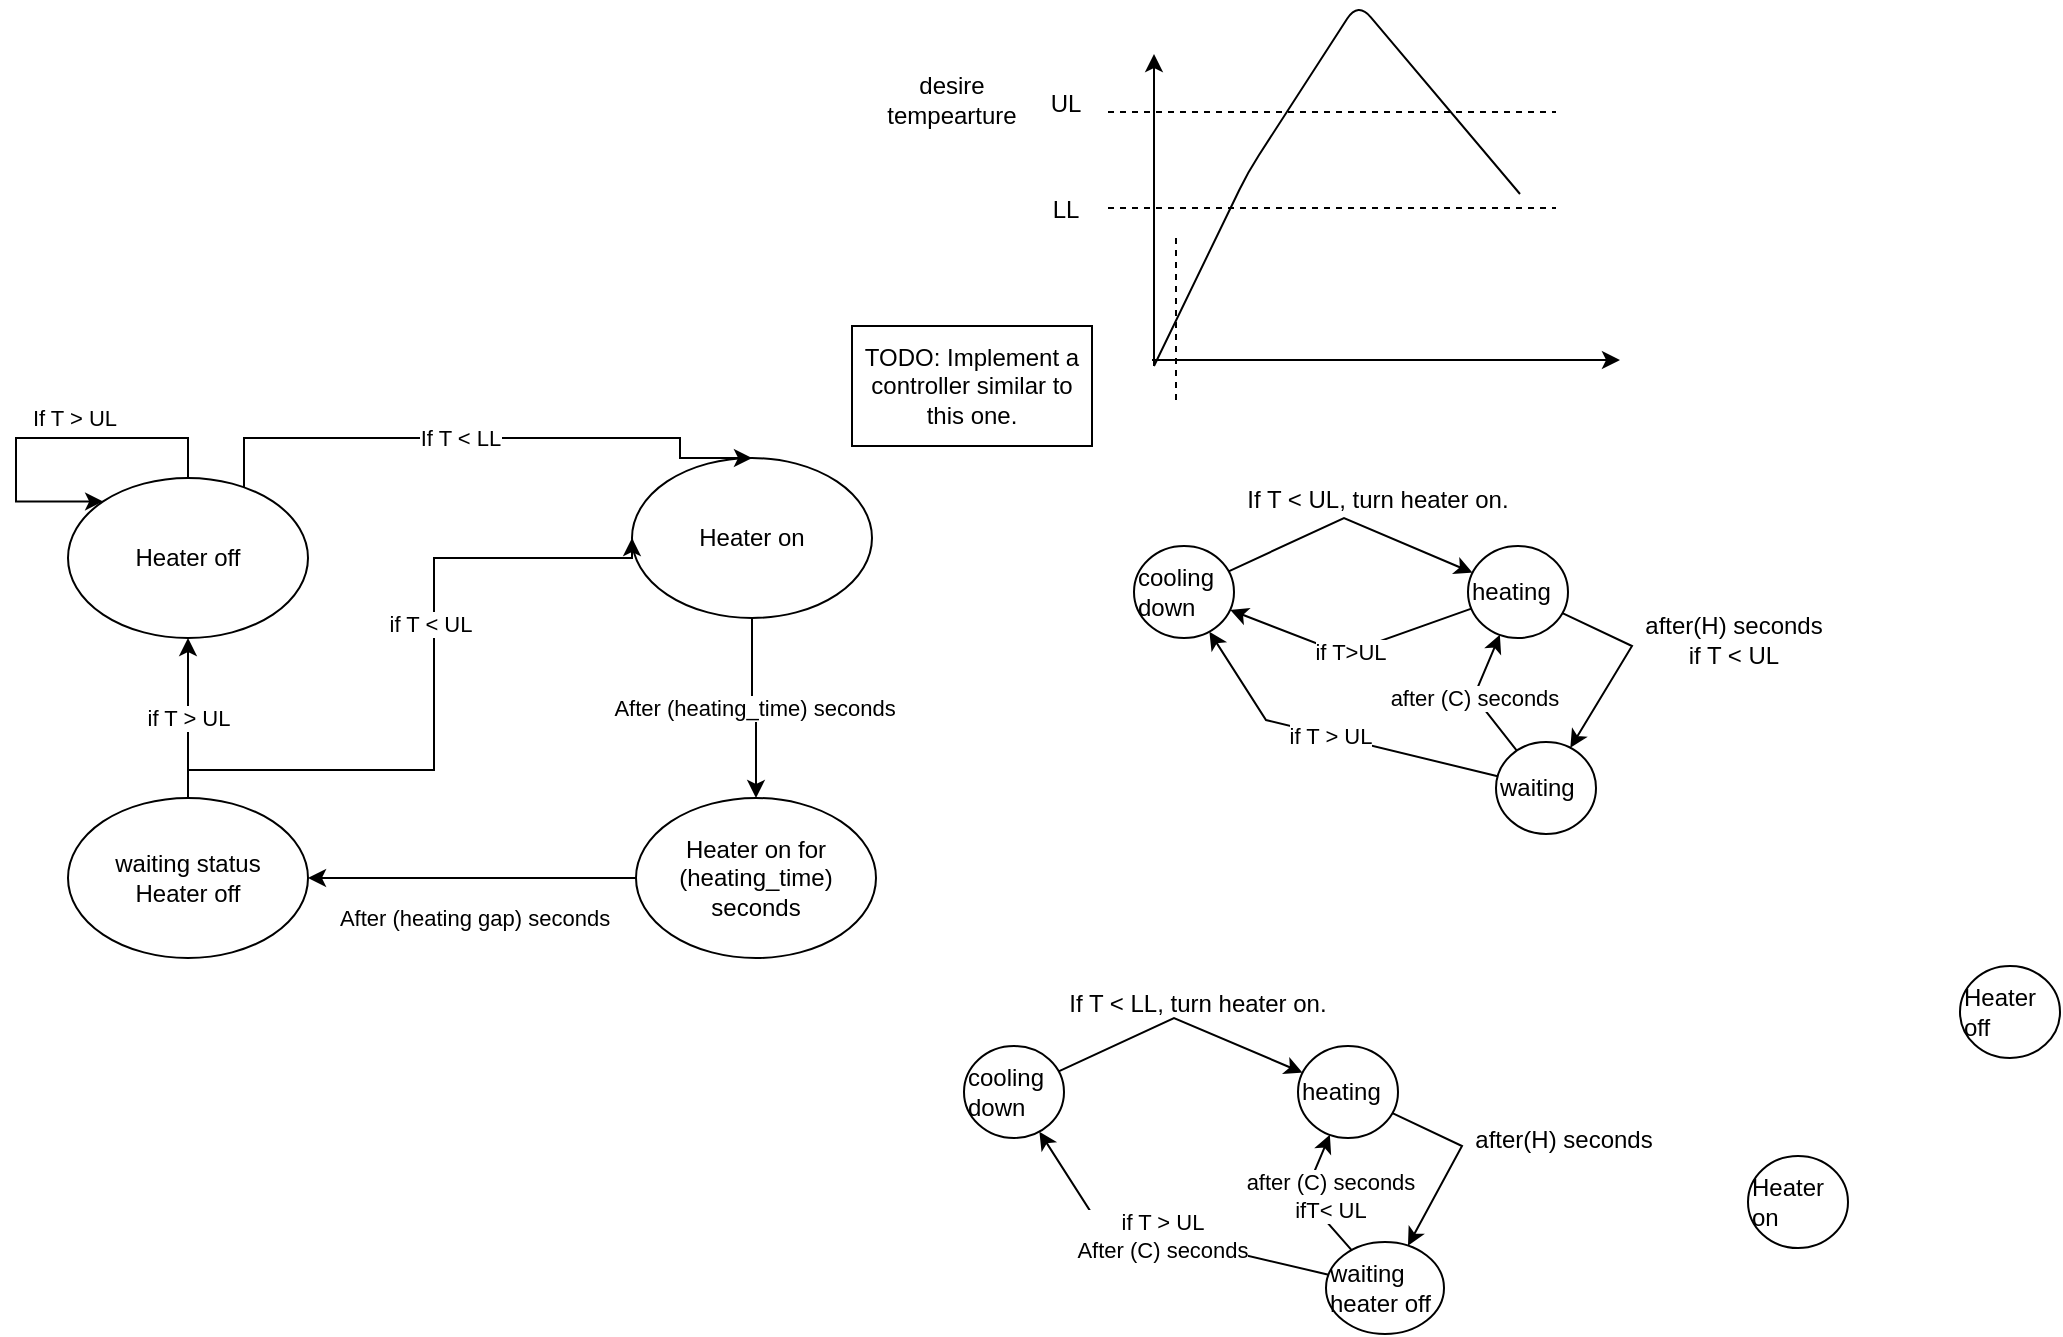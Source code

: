 <mxfile compressed="false" version="13.9.9" type="device">
  <diagram id="1IEk_Nb3fTFsxIXIZDjR" name="Page-1">
    <mxGraphModel dx="1284" dy="1546" grid="0" gridSize="10" guides="1" tooltips="1" connect="1" arrows="1" fold="1" page="0" pageScale="1" pageWidth="850" pageHeight="1100" math="1" shadow="0">
      <root>
        <mxCell id="0" />
        <mxCell id="1" parent="0" />
        <mxCell id="uW7ezQgV0k-P454FJZdh-2" value="" style="endArrow=classic;html=1;" parent="1" edge="1">
          <mxGeometry width="50" height="50" relative="1" as="geometry">
            <mxPoint x="20" y="-175" as="sourcePoint" />
            <mxPoint x="20" y="-331" as="targetPoint" />
          </mxGeometry>
        </mxCell>
        <mxCell id="uW7ezQgV0k-P454FJZdh-3" value="" style="endArrow=classic;html=1;" parent="1" edge="1">
          <mxGeometry width="50" height="50" relative="1" as="geometry">
            <mxPoint x="19" y="-178" as="sourcePoint" />
            <mxPoint x="253" y="-178" as="targetPoint" />
          </mxGeometry>
        </mxCell>
        <mxCell id="uW7ezQgV0k-P454FJZdh-4" value="" style="endArrow=none;html=1;" parent="1" edge="1">
          <mxGeometry width="50" height="50" relative="1" as="geometry">
            <mxPoint x="20" y="-175" as="sourcePoint" />
            <mxPoint x="203" y="-261" as="targetPoint" />
            <Array as="points">
              <mxPoint x="67" y="-272" />
              <mxPoint x="122" y="-357" />
            </Array>
          </mxGeometry>
        </mxCell>
        <mxCell id="uW7ezQgV0k-P454FJZdh-6" value="" style="endArrow=none;html=1;dashed=1;" parent="1" edge="1">
          <mxGeometry width="50" height="50" relative="1" as="geometry">
            <mxPoint x="-3" y="-302" as="sourcePoint" />
            <mxPoint x="221" y="-302" as="targetPoint" />
          </mxGeometry>
        </mxCell>
        <mxCell id="uW7ezQgV0k-P454FJZdh-7" value="" style="endArrow=none;html=1;dashed=1;" parent="1" edge="1">
          <mxGeometry width="50" height="50" relative="1" as="geometry">
            <mxPoint x="-3" y="-254.0" as="sourcePoint" />
            <mxPoint x="221" y="-254.0" as="targetPoint" />
          </mxGeometry>
        </mxCell>
        <mxCell id="uW7ezQgV0k-P454FJZdh-8" value="UL" style="text;html=1;strokeColor=none;fillColor=none;align=center;verticalAlign=middle;whiteSpace=wrap;rounded=0;" parent="1" vertex="1">
          <mxGeometry x="-44" y="-316" width="40" height="20" as="geometry" />
        </mxCell>
        <mxCell id="uW7ezQgV0k-P454FJZdh-10" value="LL" style="text;html=1;strokeColor=none;fillColor=none;align=center;verticalAlign=middle;whiteSpace=wrap;rounded=0;" parent="1" vertex="1">
          <mxGeometry x="-44" y="-263" width="40" height="20" as="geometry" />
        </mxCell>
        <mxCell id="uW7ezQgV0k-P454FJZdh-11" value="" style="endArrow=none;html=1;dashed=1;" parent="1" edge="1">
          <mxGeometry width="50" height="50" relative="1" as="geometry">
            <mxPoint x="31" y="-158" as="sourcePoint" />
            <mxPoint x="31" y="-239" as="targetPoint" />
          </mxGeometry>
        </mxCell>
        <mxCell id="uW7ezQgV0k-P454FJZdh-12" value="&lt;br&gt;If T &amp;lt; UL, turn heater on." style="text;html=1;strokeColor=none;fillColor=none;align=center;verticalAlign=middle;whiteSpace=wrap;rounded=0;" parent="1" vertex="1">
          <mxGeometry x="32" y="-129" width="200" height="26" as="geometry" />
        </mxCell>
        <mxCell id="uW7ezQgV0k-P454FJZdh-15" style="rounded=0;orthogonalLoop=1;jettySize=auto;html=1;" parent="1" source="uW7ezQgV0k-P454FJZdh-13" target="uW7ezQgV0k-P454FJZdh-14" edge="1">
          <mxGeometry relative="1" as="geometry">
            <Array as="points">
              <mxPoint x="115" y="-99" />
            </Array>
          </mxGeometry>
        </mxCell>
        <mxCell id="uW7ezQgV0k-P454FJZdh-13" value="cooling down" style="ellipse;whiteSpace=wrap;html=1;align=left;" parent="1" vertex="1">
          <mxGeometry x="10" y="-85" width="50" height="46" as="geometry" />
        </mxCell>
        <mxCell id="uW7ezQgV0k-P454FJZdh-16" style="edgeStyle=none;rounded=0;orthogonalLoop=1;jettySize=auto;html=1;" parent="1" source="uW7ezQgV0k-P454FJZdh-14" target="uW7ezQgV0k-P454FJZdh-19" edge="1">
          <mxGeometry relative="1" as="geometry">
            <mxPoint x="232" y="1" as="targetPoint" />
            <Array as="points">
              <mxPoint x="259" y="-35" />
            </Array>
          </mxGeometry>
        </mxCell>
        <mxCell id="uW7ezQgV0k-P454FJZdh-18" value="if T&amp;gt;UL" style="edgeStyle=none;rounded=0;orthogonalLoop=1;jettySize=auto;html=1;" parent="1" source="uW7ezQgV0k-P454FJZdh-14" target="uW7ezQgV0k-P454FJZdh-13" edge="1">
          <mxGeometry relative="1" as="geometry">
            <Array as="points">
              <mxPoint x="115" y="-31" />
            </Array>
          </mxGeometry>
        </mxCell>
        <mxCell id="uW7ezQgV0k-P454FJZdh-14" value="heating" style="ellipse;whiteSpace=wrap;html=1;align=left;" parent="1" vertex="1">
          <mxGeometry x="177" y="-85" width="50" height="46" as="geometry" />
        </mxCell>
        <mxCell id="uW7ezQgV0k-P454FJZdh-17" value="after(H) seconds&lt;br&gt;if T &amp;lt; UL" style="text;html=1;strokeColor=none;fillColor=none;align=center;verticalAlign=middle;whiteSpace=wrap;rounded=0;" parent="1" vertex="1">
          <mxGeometry x="262" y="-57" width="96" height="37" as="geometry" />
        </mxCell>
        <mxCell id="uW7ezQgV0k-P454FJZdh-20" value="if T &amp;gt; UL" style="edgeStyle=none;rounded=0;orthogonalLoop=1;jettySize=auto;html=1;" parent="1" source="uW7ezQgV0k-P454FJZdh-19" target="uW7ezQgV0k-P454FJZdh-13" edge="1">
          <mxGeometry relative="1" as="geometry">
            <Array as="points">
              <mxPoint x="76" y="2" />
            </Array>
          </mxGeometry>
        </mxCell>
        <mxCell id="uW7ezQgV0k-P454FJZdh-21" value="after (C) seconds" style="edgeStyle=none;rounded=0;orthogonalLoop=1;jettySize=auto;html=1;" parent="1" source="uW7ezQgV0k-P454FJZdh-19" target="uW7ezQgV0k-P454FJZdh-14" edge="1">
          <mxGeometry relative="1" as="geometry">
            <Array as="points">
              <mxPoint x="180" y="-10" />
            </Array>
          </mxGeometry>
        </mxCell>
        <mxCell id="uW7ezQgV0k-P454FJZdh-19" value="waiting" style="ellipse;whiteSpace=wrap;html=1;align=left;" parent="1" vertex="1">
          <mxGeometry x="191" y="13" width="50" height="46" as="geometry" />
        </mxCell>
        <mxCell id="uW7ezQgV0k-P454FJZdh-22" value="TODO: Implement a controller similar to this one." style="rounded=0;whiteSpace=wrap;html=1;align=center;" parent="1" vertex="1">
          <mxGeometry x="-131" y="-195" width="120" height="60" as="geometry" />
        </mxCell>
        <mxCell id="WONPmXsuv3CqbJoxk5cm-17" value="&lt;br&gt;If T &amp;lt; LL, turn heater on." style="text;html=1;strokeColor=none;fillColor=none;align=center;verticalAlign=middle;whiteSpace=wrap;rounded=0;" parent="1" vertex="1">
          <mxGeometry x="-58" y="123" width="200" height="26" as="geometry" />
        </mxCell>
        <mxCell id="WONPmXsuv3CqbJoxk5cm-18" style="rounded=0;orthogonalLoop=1;jettySize=auto;html=1;" parent="1" source="WONPmXsuv3CqbJoxk5cm-19" target="WONPmXsuv3CqbJoxk5cm-22" edge="1">
          <mxGeometry relative="1" as="geometry">
            <Array as="points">
              <mxPoint x="30" y="151" />
            </Array>
          </mxGeometry>
        </mxCell>
        <mxCell id="WONPmXsuv3CqbJoxk5cm-19" value="cooling down" style="ellipse;whiteSpace=wrap;html=1;align=left;" parent="1" vertex="1">
          <mxGeometry x="-75" y="165" width="50" height="46" as="geometry" />
        </mxCell>
        <mxCell id="WONPmXsuv3CqbJoxk5cm-20" style="edgeStyle=none;rounded=0;orthogonalLoop=1;jettySize=auto;html=1;" parent="1" source="WONPmXsuv3CqbJoxk5cm-22" target="WONPmXsuv3CqbJoxk5cm-26" edge="1">
          <mxGeometry relative="1" as="geometry">
            <mxPoint x="147" y="251" as="targetPoint" />
            <Array as="points">
              <mxPoint x="174" y="215" />
            </Array>
          </mxGeometry>
        </mxCell>
        <mxCell id="WONPmXsuv3CqbJoxk5cm-22" value="heating" style="ellipse;whiteSpace=wrap;html=1;align=left;" parent="1" vertex="1">
          <mxGeometry x="92" y="165" width="50" height="46" as="geometry" />
        </mxCell>
        <mxCell id="WONPmXsuv3CqbJoxk5cm-23" value="after(H) seconds" style="text;html=1;strokeColor=none;fillColor=none;align=center;verticalAlign=middle;whiteSpace=wrap;rounded=0;" parent="1" vertex="1">
          <mxGeometry x="177" y="193" width="96" height="37" as="geometry" />
        </mxCell>
        <mxCell id="WONPmXsuv3CqbJoxk5cm-24" value="if T &amp;gt; UL&lt;br&gt;After (C) seconds" style="edgeStyle=none;rounded=0;orthogonalLoop=1;jettySize=auto;html=1;" parent="1" source="WONPmXsuv3CqbJoxk5cm-26" target="WONPmXsuv3CqbJoxk5cm-19" edge="1">
          <mxGeometry relative="1" as="geometry">
            <Array as="points">
              <mxPoint x="-9" y="252" />
            </Array>
          </mxGeometry>
        </mxCell>
        <mxCell id="WONPmXsuv3CqbJoxk5cm-25" value="after (C) seconds&lt;br&gt;ifT&amp;lt; UL" style="edgeStyle=none;rounded=0;orthogonalLoop=1;jettySize=auto;html=1;" parent="1" source="WONPmXsuv3CqbJoxk5cm-26" target="WONPmXsuv3CqbJoxk5cm-22" edge="1">
          <mxGeometry x="-0.21" y="-10" relative="1" as="geometry">
            <Array as="points">
              <mxPoint x="95" y="240" />
            </Array>
            <mxPoint as="offset" />
          </mxGeometry>
        </mxCell>
        <mxCell id="WONPmXsuv3CqbJoxk5cm-26" value="waiting&lt;br&gt;heater off" style="ellipse;whiteSpace=wrap;html=1;align=left;" parent="1" vertex="1">
          <mxGeometry x="106" y="263" width="59" height="46" as="geometry" />
        </mxCell>
        <mxCell id="WONPmXsuv3CqbJoxk5cm-29" value="Heater on" style="ellipse;whiteSpace=wrap;html=1;align=left;" parent="1" vertex="1">
          <mxGeometry x="317" y="220" width="50" height="46" as="geometry" />
        </mxCell>
        <mxCell id="WONPmXsuv3CqbJoxk5cm-30" value="Heater off" style="ellipse;whiteSpace=wrap;html=1;align=left;" parent="1" vertex="1">
          <mxGeometry x="423" y="125" width="50" height="46" as="geometry" />
        </mxCell>
        <mxCell id="WONPmXsuv3CqbJoxk5cm-39" value="After (heating_time) seconds" style="edgeStyle=orthogonalEdgeStyle;rounded=0;orthogonalLoop=1;jettySize=auto;html=1;" parent="1" source="WONPmXsuv3CqbJoxk5cm-34" target="WONPmXsuv3CqbJoxk5cm-38" edge="1">
          <mxGeometry relative="1" as="geometry" />
        </mxCell>
        <mxCell id="WONPmXsuv3CqbJoxk5cm-34" value="Heater on" style="ellipse;whiteSpace=wrap;html=1;" parent="1" vertex="1">
          <mxGeometry x="-241" y="-129" width="120" height="80" as="geometry" />
        </mxCell>
        <mxCell id="WONPmXsuv3CqbJoxk5cm-36" style="edgeStyle=orthogonalEdgeStyle;rounded=0;orthogonalLoop=1;jettySize=auto;html=1;entryX=0.5;entryY=0;entryDx=0;entryDy=0;" parent="1" source="WONPmXsuv3CqbJoxk5cm-35" target="WONPmXsuv3CqbJoxk5cm-34" edge="1">
          <mxGeometry relative="1" as="geometry">
            <Array as="points">
              <mxPoint x="-435" y="-139" />
              <mxPoint x="-217" y="-139" />
            </Array>
          </mxGeometry>
        </mxCell>
        <mxCell id="WONPmXsuv3CqbJoxk5cm-37" value="If T &amp;lt; LL" style="edgeLabel;html=1;align=center;verticalAlign=middle;resizable=0;points=[];" parent="WONPmXsuv3CqbJoxk5cm-36" vertex="1" connectable="0">
          <mxGeometry x="-0.087" relative="1" as="geometry">
            <mxPoint as="offset" />
          </mxGeometry>
        </mxCell>
        <mxCell id="WONPmXsuv3CqbJoxk5cm-35" value="Heater off" style="ellipse;whiteSpace=wrap;html=1;" parent="1" vertex="1">
          <mxGeometry x="-523" y="-119" width="120" height="80" as="geometry" />
        </mxCell>
        <mxCell id="WONPmXsuv3CqbJoxk5cm-41" value="" style="edgeStyle=orthogonalEdgeStyle;rounded=0;orthogonalLoop=1;jettySize=auto;html=1;" parent="1" source="WONPmXsuv3CqbJoxk5cm-38" target="WONPmXsuv3CqbJoxk5cm-40" edge="1">
          <mxGeometry relative="1" as="geometry" />
        </mxCell>
        <mxCell id="WONPmXsuv3CqbJoxk5cm-43" value="After (heating gap) seconds" style="edgeLabel;html=1;align=center;verticalAlign=middle;resizable=0;points=[];" parent="WONPmXsuv3CqbJoxk5cm-41" vertex="1" connectable="0">
          <mxGeometry x="-0.217" y="2" relative="1" as="geometry">
            <mxPoint x="-16.86" y="18" as="offset" />
          </mxGeometry>
        </mxCell>
        <mxCell id="WONPmXsuv3CqbJoxk5cm-38" value="Heater on for (heating_time) seconds" style="ellipse;whiteSpace=wrap;html=1;" parent="1" vertex="1">
          <mxGeometry x="-239" y="41" width="120" height="80" as="geometry" />
        </mxCell>
        <mxCell id="WONPmXsuv3CqbJoxk5cm-42" value="if T &amp;gt; UL" style="edgeStyle=orthogonalEdgeStyle;rounded=0;orthogonalLoop=1;jettySize=auto;html=1;" parent="1" source="WONPmXsuv3CqbJoxk5cm-40" target="WONPmXsuv3CqbJoxk5cm-35" edge="1">
          <mxGeometry relative="1" as="geometry" />
        </mxCell>
        <mxCell id="WONPmXsuv3CqbJoxk5cm-46" style="edgeStyle=orthogonalEdgeStyle;rounded=0;orthogonalLoop=1;jettySize=auto;html=1;entryX=0;entryY=0.5;entryDx=0;entryDy=0;" parent="1" source="WONPmXsuv3CqbJoxk5cm-40" target="WONPmXsuv3CqbJoxk5cm-34" edge="1">
          <mxGeometry relative="1" as="geometry">
            <Array as="points">
              <mxPoint x="-463" y="27" />
              <mxPoint x="-340" y="27" />
              <mxPoint x="-340" y="-79" />
            </Array>
          </mxGeometry>
        </mxCell>
        <mxCell id="WONPmXsuv3CqbJoxk5cm-47" value="if T &amp;lt; UL" style="edgeLabel;html=1;align=center;verticalAlign=middle;resizable=0;points=[];" parent="WONPmXsuv3CqbJoxk5cm-46" vertex="1" connectable="0">
          <mxGeometry x="0.195" y="2" relative="1" as="geometry">
            <mxPoint as="offset" />
          </mxGeometry>
        </mxCell>
        <mxCell id="WONPmXsuv3CqbJoxk5cm-40" value="waiting status&lt;br&gt;Heater off" style="ellipse;whiteSpace=wrap;html=1;" parent="1" vertex="1">
          <mxGeometry x="-523" y="41" width="120" height="80" as="geometry" />
        </mxCell>
        <mxCell id="WONPmXsuv3CqbJoxk5cm-50" style="edgeStyle=orthogonalEdgeStyle;rounded=0;orthogonalLoop=1;jettySize=auto;html=1;entryX=0;entryY=0;entryDx=0;entryDy=0;" parent="1" source="WONPmXsuv3CqbJoxk5cm-35" target="WONPmXsuv3CqbJoxk5cm-35" edge="1">
          <mxGeometry relative="1" as="geometry">
            <Array as="points">
              <mxPoint x="-463" y="-139" />
              <mxPoint x="-549" y="-139" />
              <mxPoint x="-549" y="-107" />
            </Array>
          </mxGeometry>
        </mxCell>
        <mxCell id="WONPmXsuv3CqbJoxk5cm-51" value="If T &amp;gt; UL" style="edgeLabel;html=1;align=center;verticalAlign=middle;resizable=0;points=[];" parent="1" vertex="1" connectable="0">
          <mxGeometry x="-504.003" y="-161" as="geometry">
            <mxPoint x="-16" y="12" as="offset" />
          </mxGeometry>
        </mxCell>
        <mxCell id="sHxxSVYONc1eeJ-Whx1U-2" value="desire tempearture" style="text;html=1;strokeColor=none;fillColor=none;align=center;verticalAlign=middle;whiteSpace=wrap;rounded=0;" vertex="1" parent="1">
          <mxGeometry x="-101" y="-318" width="40" height="20" as="geometry" />
        </mxCell>
      </root>
    </mxGraphModel>
  </diagram>
</mxfile>
